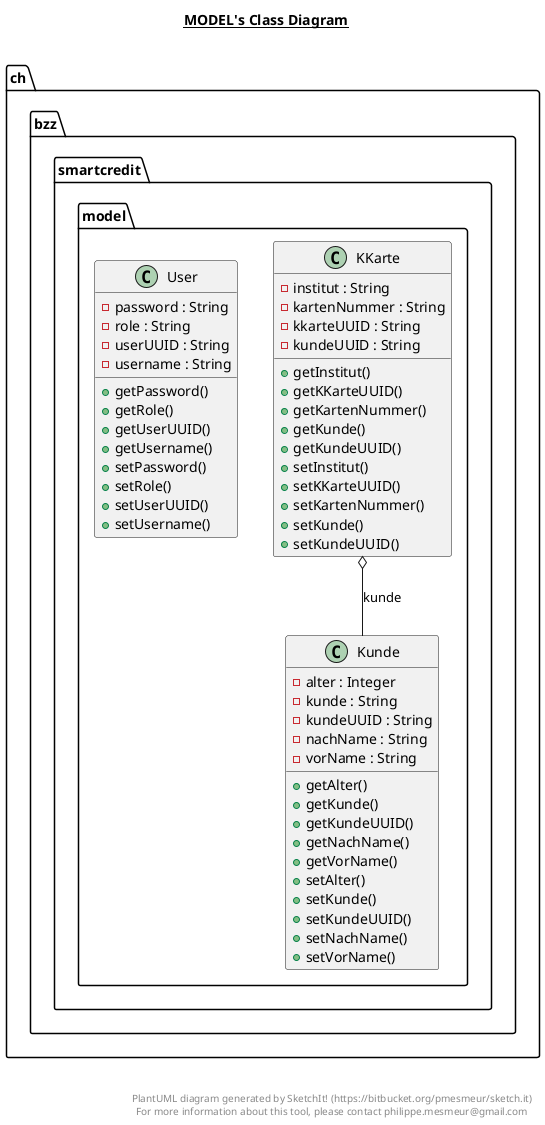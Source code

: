 @startuml

title __MODEL's Class Diagram__\n

  namespace ch.bzz.smartcredit.model {
    class ch.bzz.smartcredit.model.KKarte {
        - institut : String
        - kartenNummer : String
        - kkarteUUID : String
        - kundeUUID : String
        + getInstitut()
        + getKKarteUUID()
        + getKartenNummer()
        + getKunde()
        + getKundeUUID()
        + setInstitut()
        + setKKarteUUID()
        + setKartenNummer()
        + setKunde()
        + setKundeUUID()
    }
  }
  

  namespace ch.bzz.smartcredit.model {
    class ch.bzz.smartcredit.model.Kunde {
        - alter : Integer
        - kunde : String
        - kundeUUID : String
        - nachName : String
        - vorName : String
        + getAlter()
        + getKunde()
        + getKundeUUID()
        + getNachName()
        + getVorName()
        + setAlter()
        + setKunde()
        + setKundeUUID()
        + setNachName()
        + setVorName()
    }
  }
  

  namespace ch.bzz.smartcredit.model {
    class ch.bzz.smartcredit.model.User {
        - password : String
        - role : String
        - userUUID : String
        - username : String
        + getPassword()
        + getRole()
        + getUserUUID()
        + getUsername()
        + setPassword()
        + setRole()
        + setUserUUID()
        + setUsername()
    }
  }
  

  ch.bzz.smartcredit.model.KKarte o-- ch.bzz.smartcredit.model.Kunde : kunde


right footer


PlantUML diagram generated by SketchIt! (https://bitbucket.org/pmesmeur/sketch.it)
For more information about this tool, please contact philippe.mesmeur@gmail.com
endfooter

@enduml
